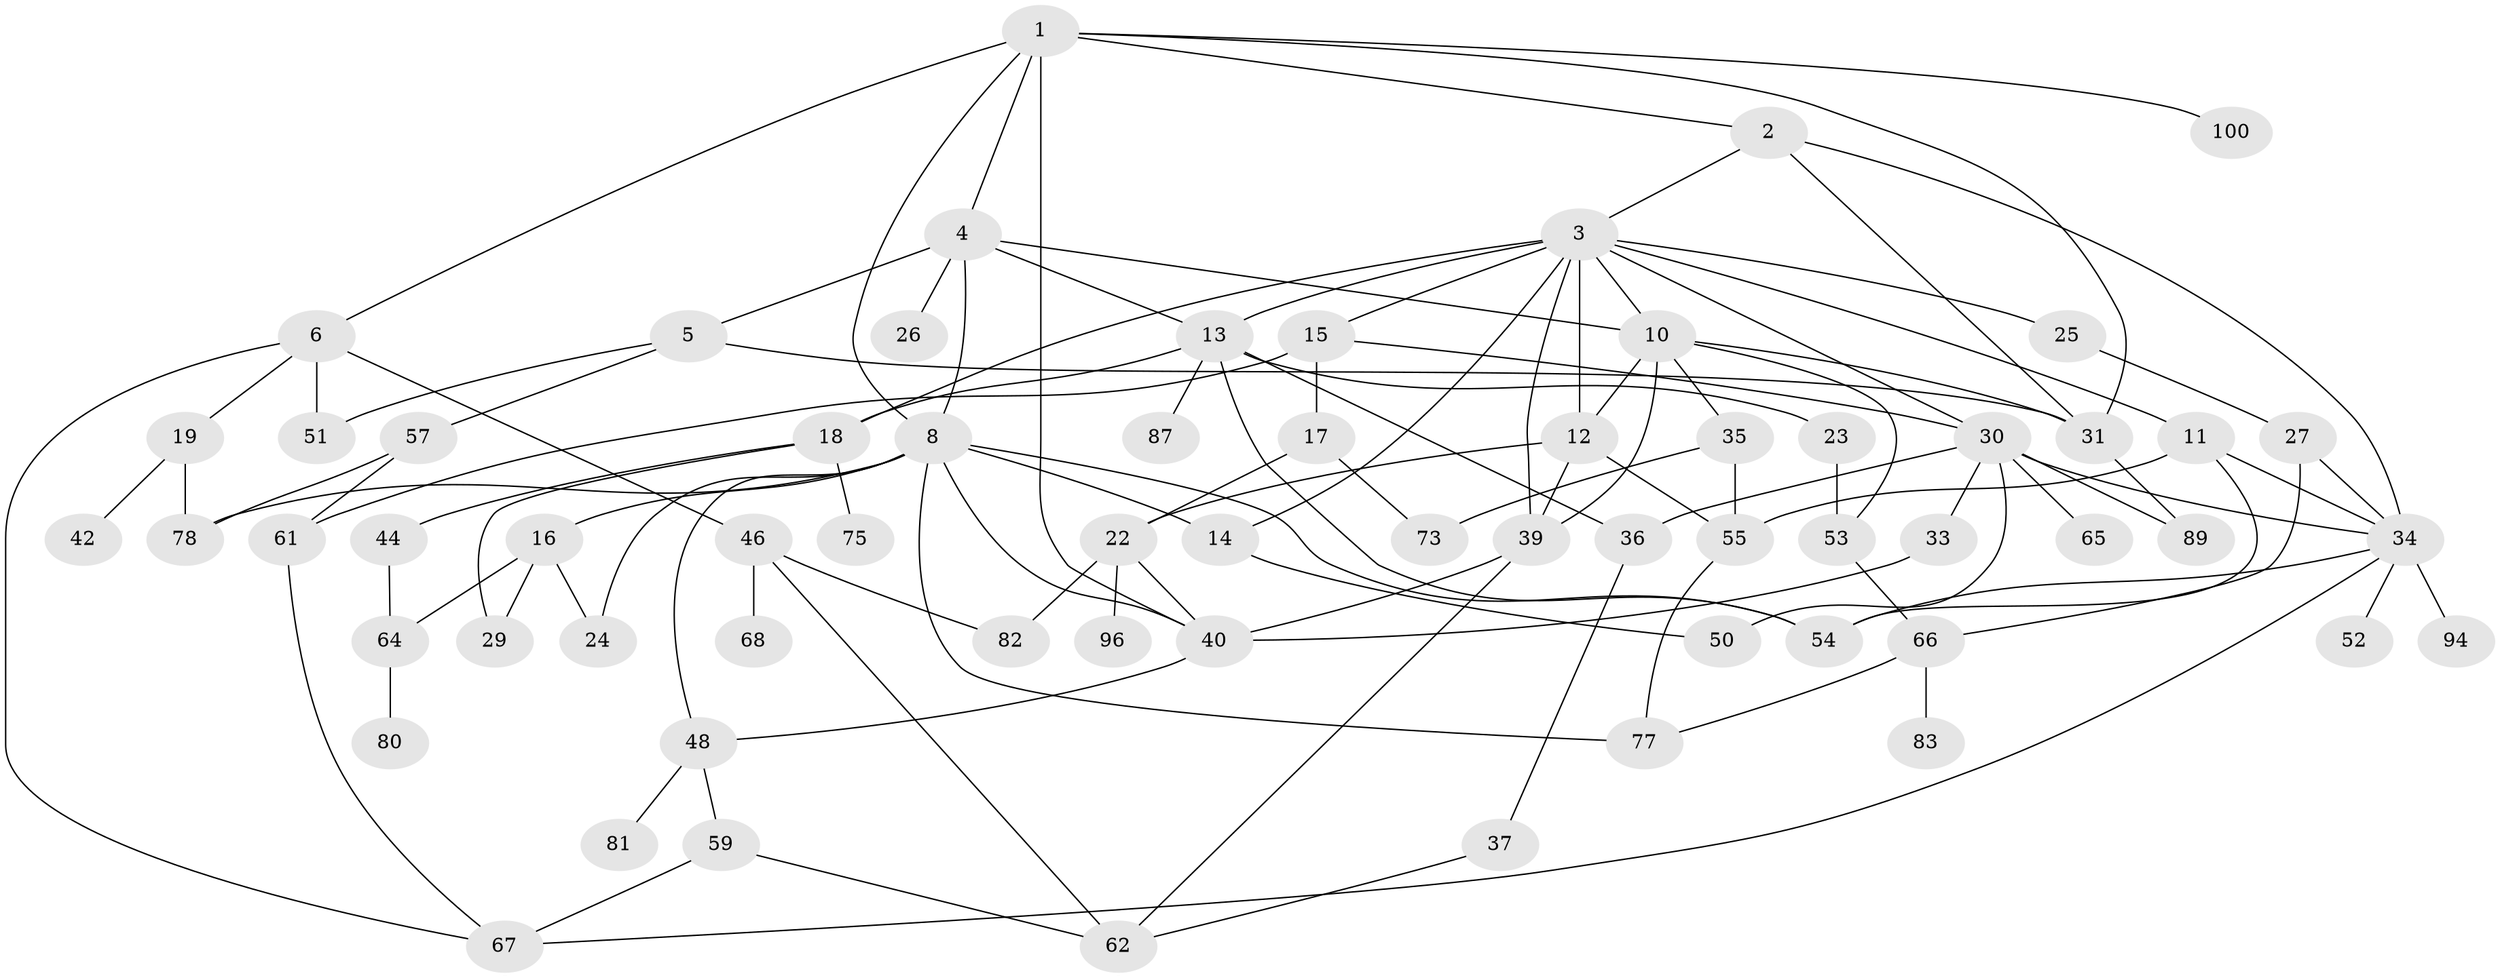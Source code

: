// Generated by graph-tools (version 1.1) at 2025/23/03/03/25 07:23:35]
// undirected, 65 vertices, 112 edges
graph export_dot {
graph [start="1"]
  node [color=gray90,style=filled];
  1 [super="+7"];
  2 [super="+60"];
  3 [super="+9"];
  4 [super="+49"];
  5 [super="+21"];
  6 [super="+41"];
  8 [super="+58"];
  10 [super="+93"];
  11 [super="+43"];
  12 [super="+38"];
  13 [super="+28"];
  14;
  15 [super="+98"];
  16 [super="+95"];
  17;
  18 [super="+20"];
  19 [super="+72"];
  22 [super="+71"];
  23;
  24 [super="+84"];
  25 [super="+69"];
  26;
  27 [super="+88"];
  29;
  30 [super="+32"];
  31 [super="+47"];
  33;
  34 [super="+45"];
  35 [super="+91"];
  36;
  37;
  39 [super="+79"];
  40 [super="+97"];
  42;
  44 [super="+74"];
  46 [super="+99"];
  48 [super="+56"];
  50;
  51;
  52;
  53 [super="+92"];
  54 [super="+63"];
  55 [super="+76"];
  57 [super="+70"];
  59;
  61;
  62 [super="+85"];
  64;
  65;
  66 [super="+90"];
  67;
  68;
  73 [super="+86"];
  75;
  77;
  78;
  80;
  81;
  82;
  83;
  87;
  89 [super="+101"];
  94;
  96;
  100;
  1 -- 2;
  1 -- 4;
  1 -- 6;
  1 -- 31;
  1 -- 8;
  1 -- 40;
  1 -- 100;
  2 -- 3;
  2 -- 31;
  2 -- 34;
  3 -- 11;
  3 -- 12;
  3 -- 14;
  3 -- 15;
  3 -- 25;
  3 -- 39;
  3 -- 30;
  3 -- 18;
  3 -- 10;
  3 -- 13;
  4 -- 5;
  4 -- 26;
  4 -- 8;
  4 -- 10;
  4 -- 13;
  5 -- 57;
  5 -- 51;
  5 -- 31;
  6 -- 19;
  6 -- 46;
  6 -- 51;
  6 -- 67;
  8 -- 16;
  8 -- 14;
  8 -- 40;
  8 -- 24;
  8 -- 78;
  8 -- 48;
  8 -- 77;
  8 -- 54;
  10 -- 35;
  10 -- 39;
  10 -- 53;
  10 -- 12;
  10 -- 31;
  11 -- 34;
  11 -- 55;
  11 -- 54;
  12 -- 22;
  12 -- 39;
  12 -- 55;
  13 -- 23;
  13 -- 87;
  13 -- 36;
  13 -- 18;
  13 -- 54;
  14 -- 50;
  15 -- 17;
  15 -- 30;
  15 -- 61;
  16 -- 24;
  16 -- 29;
  16 -- 64;
  17 -- 22;
  17 -- 73;
  18 -- 29;
  18 -- 75;
  18 -- 44;
  19 -- 42;
  19 -- 78;
  22 -- 82;
  22 -- 96;
  22 -- 40;
  23 -- 53;
  25 -- 27;
  27 -- 66;
  27 -- 34;
  30 -- 34;
  30 -- 65;
  30 -- 50;
  30 -- 33;
  30 -- 36;
  30 -- 89;
  31 -- 89;
  33 -- 40;
  34 -- 52;
  34 -- 94;
  34 -- 67;
  34 -- 54;
  35 -- 73;
  35 -- 55;
  36 -- 37;
  37 -- 62;
  39 -- 62;
  39 -- 40;
  40 -- 48;
  44 -- 64;
  46 -- 68;
  46 -- 82;
  46 -- 62;
  48 -- 81;
  48 -- 59;
  53 -- 66;
  55 -- 77;
  57 -- 78;
  57 -- 61;
  59 -- 67;
  59 -- 62;
  61 -- 67;
  64 -- 80;
  66 -- 83 [weight=2];
  66 -- 77;
}
